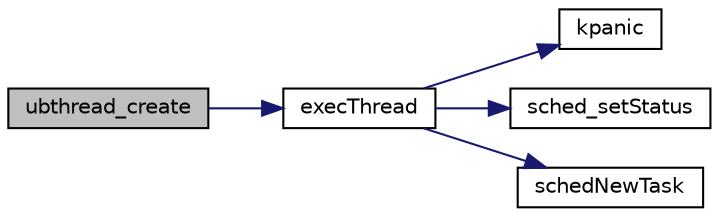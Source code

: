digraph "ubthread_create"
{
 // LATEX_PDF_SIZE
  edge [fontname="Helvetica",fontsize="10",labelfontname="Helvetica",labelfontsize="10"];
  node [fontname="Helvetica",fontsize="10",shape=record];
  rankdir="LR";
  Node1 [label="ubthread_create",height=0.2,width=0.4,color="black", fillcolor="grey75", style="filled", fontcolor="black",tooltip=" "];
  Node1 -> Node2 [color="midnightblue",fontsize="10",style="solid",fontname="Helvetica"];
  Node2 [label="execThread",height=0.2,width=0.4,color="black", fillcolor="white", style="filled",URL="$exec_8c.html#a4b86d28d8fd56197042aef174de2fd58",tooltip=" "];
  Node2 -> Node3 [color="midnightblue",fontsize="10",style="solid",fontname="Helvetica"];
  Node3 [label="kpanic",height=0.2,width=0.4,color="black", fillcolor="white", style="filled",URL="$armv6_2kpanic_8c.html#adb9a182aa071791a306163d50d653deb",tooltip="print panic message and halt system"];
  Node2 -> Node4 [color="midnightblue",fontsize="10",style="solid",fontname="Helvetica"];
  Node4 [label="sched_setStatus",height=0.2,width=0.4,color="black", fillcolor="white", style="filled",URL="$armv6_2sched_8c.html#a2cbadd034400c65dbd11fd4892ddf26e",tooltip=" "];
  Node2 -> Node5 [color="midnightblue",fontsize="10",style="solid",fontname="Helvetica"];
  Node5 [label="schedNewTask",height=0.2,width=0.4,color="black", fillcolor="white", style="filled",URL="$armv6_2sched_8c.html#a92458df2063761371869cdfe0c9b4ee3",tooltip=" "];
}
